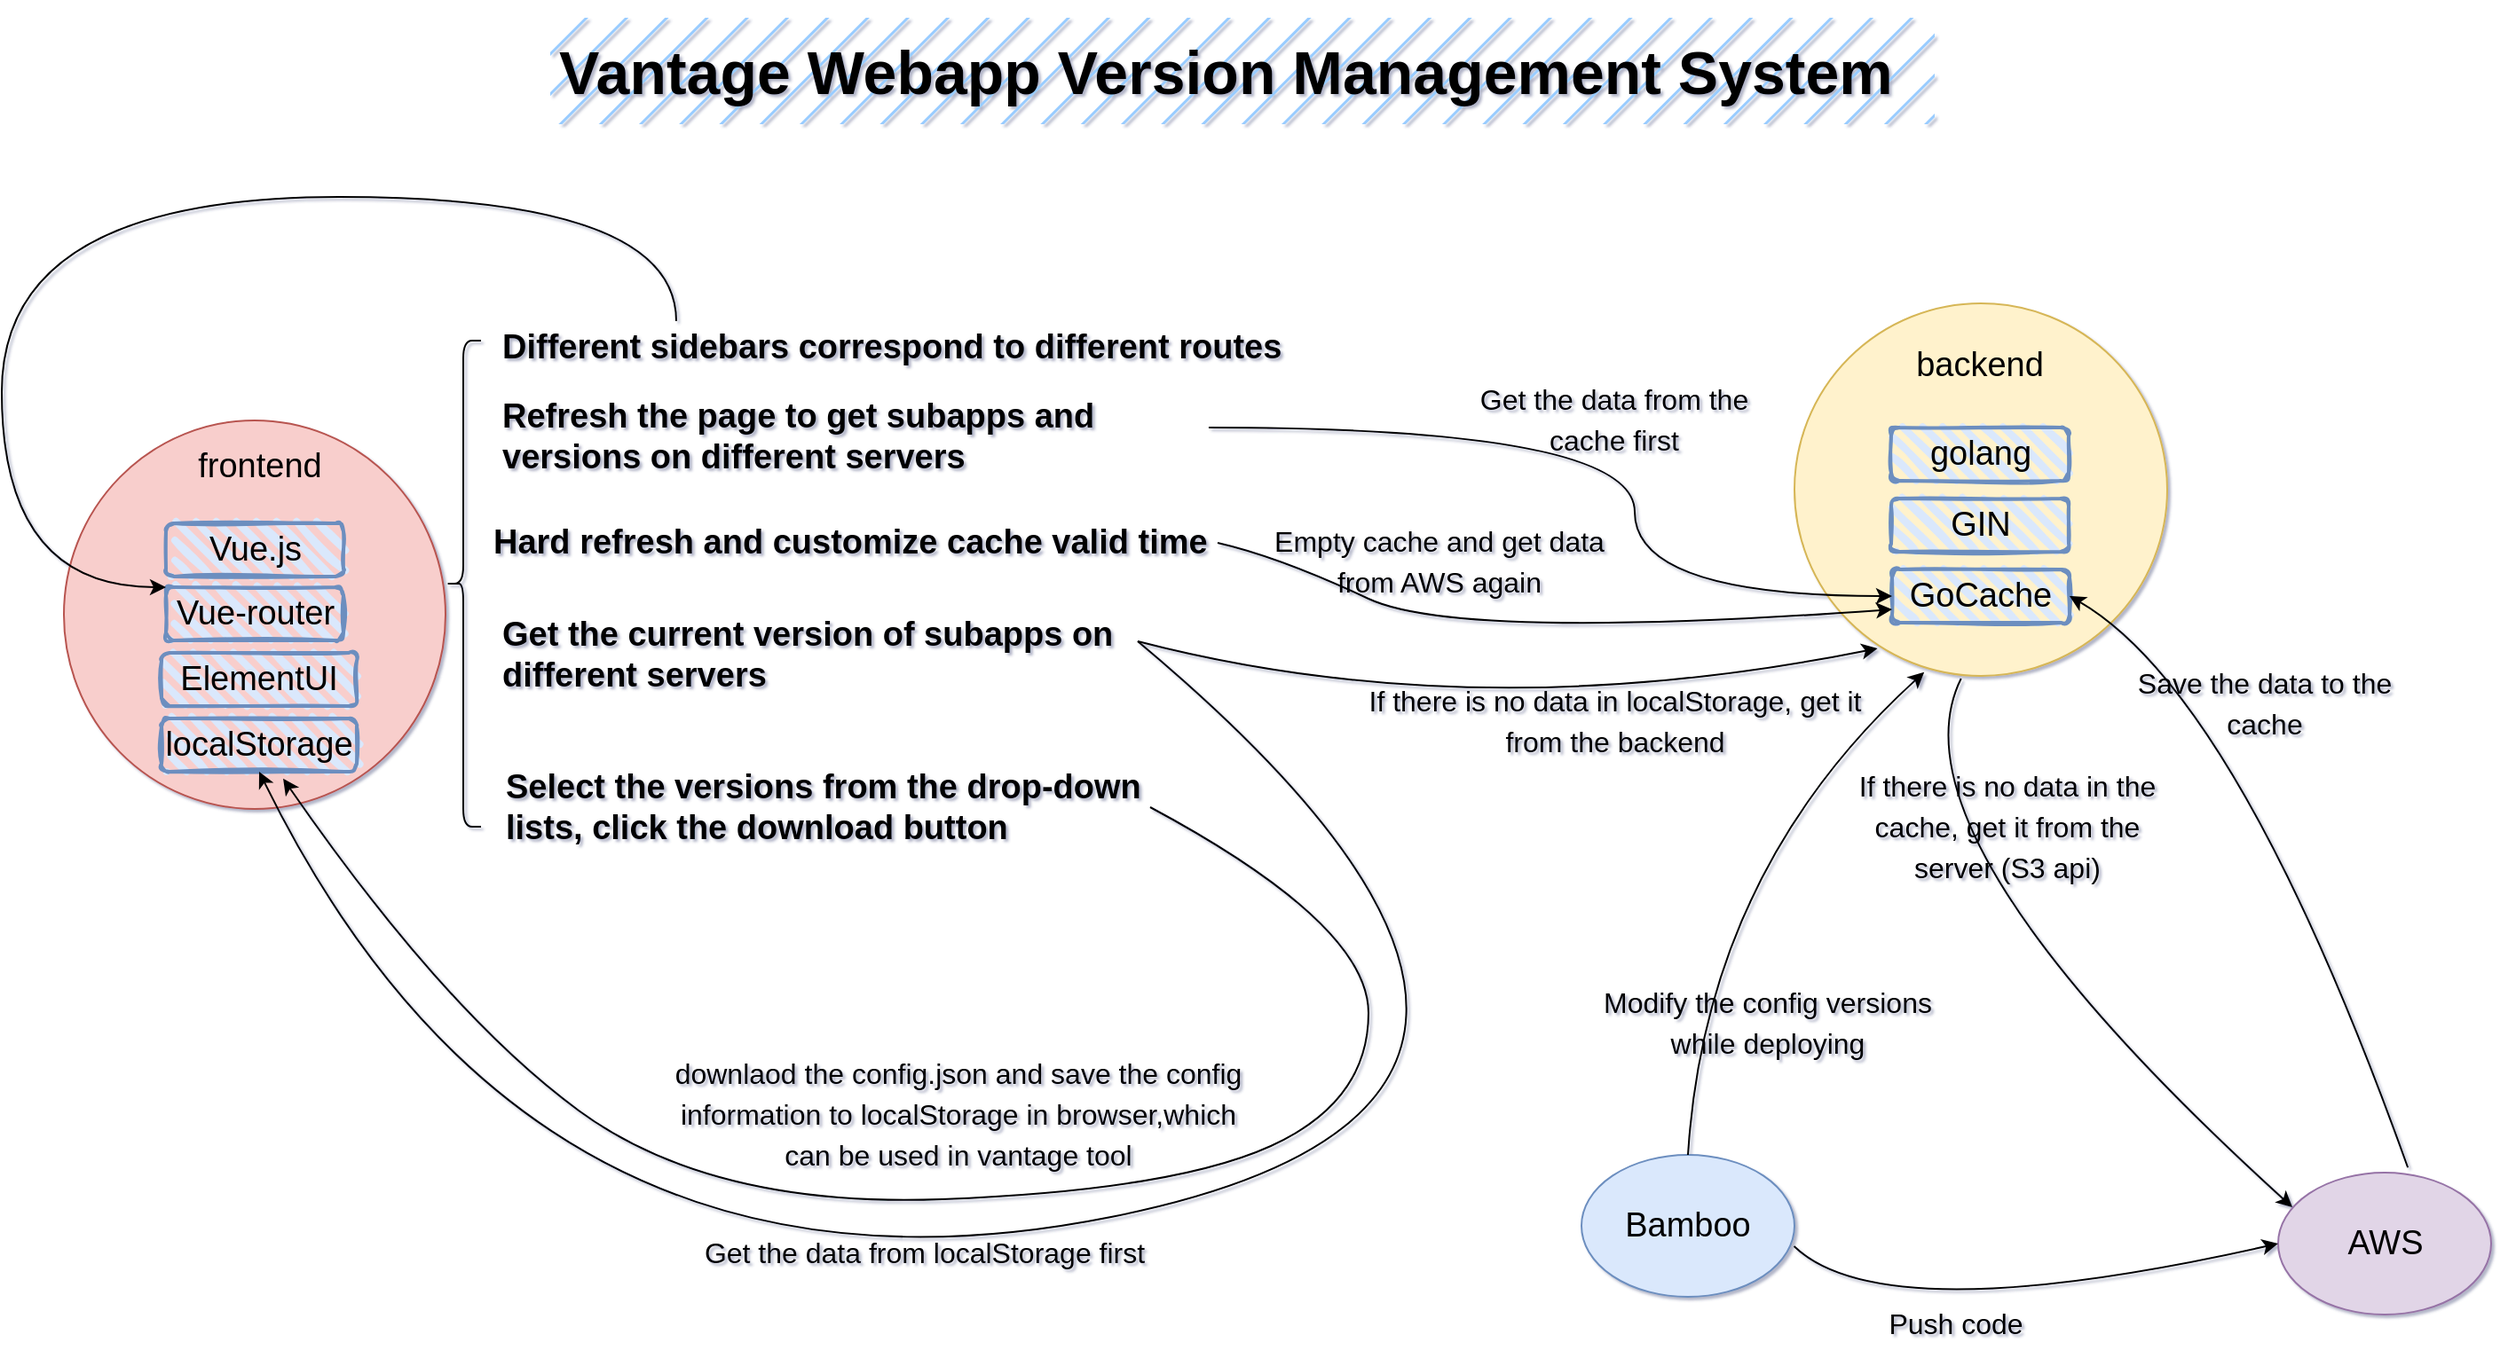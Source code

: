 <mxfile version="20.2.6" type="github" pages="2">
  <diagram id="A9Q-UcqaSSHVSJC6LxS7" name="第 1 页">
    <mxGraphModel dx="3874" dy="1157" grid="0" gridSize="10" guides="1" tooltips="1" connect="1" arrows="1" fold="1" page="0" pageScale="1" pageWidth="827" pageHeight="1169" background="#ffffff" math="0" shadow="1">
      <root>
        <mxCell id="0" />
        <mxCell id="1" parent="0" />
        <mxCell id="O27Q3A0dz7naOp8tt0iU-1" value="" style="ellipse;whiteSpace=wrap;html=1;fillColor=#f8cecc;strokeColor=#b85450;" parent="1" vertex="1">
          <mxGeometry x="-1625" y="76" width="215" height="219" as="geometry" />
        </mxCell>
        <mxCell id="O27Q3A0dz7naOp8tt0iU-2" value="" style="ellipse;whiteSpace=wrap;html=1;fillColor=#fff2cc;strokeColor=#d6b656;" parent="1" vertex="1">
          <mxGeometry x="-650" y="10" width="210" height="210" as="geometry" />
        </mxCell>
        <mxCell id="O27Q3A0dz7naOp8tt0iU-3" value="&lt;font style=&quot;font-size: 19px;&quot;&gt;frontend&lt;/font&gt;" style="text;html=1;strokeColor=none;fillColor=none;align=center;verticalAlign=middle;whiteSpace=wrap;rounded=0;" parent="1" vertex="1">
          <mxGeometry x="-1552.5" y="87" width="75" height="30" as="geometry" />
        </mxCell>
        <mxCell id="O27Q3A0dz7naOp8tt0iU-11" value="&lt;font style=&quot;font-size: 19px;&quot;&gt;backend&lt;/font&gt;" style="text;html=1;strokeColor=none;fillColor=none;align=center;verticalAlign=middle;whiteSpace=wrap;rounded=0;" parent="1" vertex="1">
          <mxGeometry x="-583" y="30" width="75" height="30" as="geometry" />
        </mxCell>
        <mxCell id="O27Q3A0dz7naOp8tt0iU-22" value="Vue.js" style="rounded=1;whiteSpace=wrap;html=1;strokeWidth=2;fillWeight=4;hachureGap=8;hachureAngle=45;fillColor=#dae8fc;sketch=1;fontSize=19;strokeColor=#6c8ebf;" parent="1" vertex="1">
          <mxGeometry x="-1567.5" y="134" width="100" height="30" as="geometry" />
        </mxCell>
        <mxCell id="O27Q3A0dz7naOp8tt0iU-23" value="Vue-router" style="rounded=1;whiteSpace=wrap;html=1;strokeWidth=2;fillWeight=4;hachureGap=8;hachureAngle=45;fillColor=#dae8fc;sketch=1;fontSize=19;strokeColor=#6c8ebf;" parent="1" vertex="1">
          <mxGeometry x="-1567.5" y="170" width="100" height="30" as="geometry" />
        </mxCell>
        <mxCell id="O27Q3A0dz7naOp8tt0iU-24" value="localStorage" style="rounded=1;whiteSpace=wrap;html=1;strokeWidth=2;fillWeight=4;hachureGap=8;hachureAngle=45;fillColor=#dae8fc;sketch=1;fontSize=19;strokeColor=#6c8ebf;" parent="1" vertex="1">
          <mxGeometry x="-1570" y="244" width="110" height="30" as="geometry" />
        </mxCell>
        <mxCell id="O27Q3A0dz7naOp8tt0iU-27" value="golang" style="rounded=1;whiteSpace=wrap;html=1;strokeWidth=2;fillWeight=4;hachureGap=8;hachureAngle=45;fillColor=#dae8fc;sketch=1;fontSize=19;strokeColor=#6c8ebf;" parent="1" vertex="1">
          <mxGeometry x="-595.5" y="80" width="100" height="30" as="geometry" />
        </mxCell>
        <mxCell id="O27Q3A0dz7naOp8tt0iU-28" value="GIN" style="rounded=1;whiteSpace=wrap;html=1;strokeWidth=2;fillWeight=4;hachureGap=8;hachureAngle=45;fillColor=#dae8fc;sketch=1;fontSize=19;strokeColor=#6c8ebf;" parent="1" vertex="1">
          <mxGeometry x="-595.5" y="120" width="100" height="30" as="geometry" />
        </mxCell>
        <mxCell id="O27Q3A0dz7naOp8tt0iU-29" value="GoCache" style="rounded=1;whiteSpace=wrap;html=1;strokeWidth=2;fillWeight=4;hachureGap=8;hachureAngle=45;fillColor=#dae8fc;sketch=1;fontSize=19;strokeColor=#6c8ebf;" parent="1" vertex="1">
          <mxGeometry x="-595" y="160" width="100" height="30" as="geometry" />
        </mxCell>
        <mxCell id="O27Q3A0dz7naOp8tt0iU-37" value="" style="shape=curlyBracket;whiteSpace=wrap;html=1;rounded=1;fontSize=19;" parent="1" vertex="1">
          <mxGeometry x="-1410" y="31" width="20" height="274" as="geometry" />
        </mxCell>
        <mxCell id="O27Q3A0dz7naOp8tt0iU-41" value="&lt;b&gt;Different sidebars correspond to different routes&lt;/b&gt;" style="text;html=1;align=left;verticalAlign=middle;whiteSpace=wrap;rounded=0;fontSize=19;shadow=0;glass=0;fillStyle=auto;" parent="1" vertex="1">
          <mxGeometry x="-1380" y="20" width="450" height="30" as="geometry" />
        </mxCell>
        <mxCell id="O27Q3A0dz7naOp8tt0iU-43" value="&lt;b&gt;Refresh the page to get subapps and versions on different servers&lt;/b&gt;" style="text;html=1;align=left;verticalAlign=middle;whiteSpace=wrap;rounded=0;fontSize=19;shadow=0;glass=0;fillStyle=auto;" parent="1" vertex="1">
          <mxGeometry x="-1380" y="70" width="410" height="30" as="geometry" />
        </mxCell>
        <mxCell id="O27Q3A0dz7naOp8tt0iU-51" value="" style="edgeStyle=orthogonalEdgeStyle;elbow=horizontal;endArrow=classic;html=1;rounded=0;fontSize=19;curved=1;entryX=0;entryY=0;entryDx=0;entryDy=0;fillColor=#f5f5f5;strokeColor=#000000;" parent="1" source="O27Q3A0dz7naOp8tt0iU-41" target="O27Q3A0dz7naOp8tt0iU-23" edge="1">
          <mxGeometry width="50" height="50" relative="1" as="geometry">
            <mxPoint x="-1280" y="10" as="sourcePoint" />
            <mxPoint x="-1585" y="150" as="targetPoint" />
            <Array as="points">
              <mxPoint x="-1280" y="-50" />
              <mxPoint x="-1660" y="-50" />
              <mxPoint x="-1660" y="170" />
            </Array>
          </mxGeometry>
        </mxCell>
        <mxCell id="uOYiUQgheM6uBUmsLffs-1" value="" style="edgeStyle=orthogonalEdgeStyle;elbow=horizontal;endArrow=classic;html=1;rounded=0;fontSize=19;curved=1;entryX=0;entryY=0.5;entryDx=0;entryDy=0;fillColor=#f5f5f5;strokeColor=#000000;" parent="1" target="O27Q3A0dz7naOp8tt0iU-29" edge="1">
          <mxGeometry width="50" height="50" relative="1" as="geometry">
            <mxPoint x="-980" y="80" as="sourcePoint" />
            <mxPoint x="-870" y="270" as="targetPoint" />
            <Array as="points">
              <mxPoint x="-740" y="80" />
              <mxPoint x="-740" y="175" />
            </Array>
          </mxGeometry>
        </mxCell>
        <mxCell id="uOYiUQgheM6uBUmsLffs-4" value="Bamboo" style="ellipse;whiteSpace=wrap;html=1;shadow=0;glass=0;fillStyle=auto;fontSize=19;fillColor=#dae8fc;strokeColor=#6c8ebf;" parent="1" vertex="1">
          <mxGeometry x="-770" y="490" width="120" height="80" as="geometry" />
        </mxCell>
        <mxCell id="uOYiUQgheM6uBUmsLffs-5" value="AWS" style="ellipse;whiteSpace=wrap;html=1;shadow=0;glass=0;fillStyle=auto;fontSize=19;fillColor=#e1d5e7;strokeColor=#9673a6;" parent="1" vertex="1">
          <mxGeometry x="-377.5" y="500" width="120" height="80" as="geometry" />
        </mxCell>
        <mxCell id="uOYiUQgheM6uBUmsLffs-7" value="" style="curved=1;endArrow=classic;html=1;rounded=0;fontSize=19;elbow=vertical;exitX=0.447;exitY=1.007;exitDx=0;exitDy=0;exitPerimeter=0;entryX=0.067;entryY=0.244;entryDx=0;entryDy=0;entryPerimeter=0;" parent="1" source="O27Q3A0dz7naOp8tt0iU-2" target="uOYiUQgheM6uBUmsLffs-5" edge="1">
          <mxGeometry width="50" height="50" relative="1" as="geometry">
            <mxPoint x="-830" y="220" as="sourcePoint" />
            <mxPoint x="-780" y="170" as="targetPoint" />
            <Array as="points">
              <mxPoint x="-600" y="310" />
            </Array>
          </mxGeometry>
        </mxCell>
        <mxCell id="uOYiUQgheM6uBUmsLffs-8" value="" style="curved=1;endArrow=classic;html=1;rounded=0;fontSize=19;elbow=vertical;entryX=1;entryY=0.5;entryDx=0;entryDy=0;exitX=0.609;exitY=-0.036;exitDx=0;exitDy=0;exitPerimeter=0;" parent="1" source="uOYiUQgheM6uBUmsLffs-5" target="O27Q3A0dz7naOp8tt0iU-29" edge="1">
          <mxGeometry width="50" height="50" relative="1" as="geometry">
            <mxPoint x="-440" y="320" as="sourcePoint" />
            <mxPoint x="-470" y="220" as="targetPoint" />
            <Array as="points">
              <mxPoint x="-400" y="230" />
            </Array>
          </mxGeometry>
        </mxCell>
        <mxCell id="uOYiUQgheM6uBUmsLffs-10" value="&lt;font style=&quot;font-size: 16px;&quot;&gt;Save the data to the cache&lt;/font&gt;" style="text;html=1;strokeColor=none;fillColor=none;align=center;verticalAlign=middle;whiteSpace=wrap;rounded=0;shadow=0;glass=0;fillStyle=auto;fontSize=19;" parent="1" vertex="1">
          <mxGeometry x="-460" y="220" width="150" height="30" as="geometry" />
        </mxCell>
        <mxCell id="uOYiUQgheM6uBUmsLffs-11" value="&lt;b&gt;Hard refresh and&amp;nbsp;customize cache valid time&lt;/b&gt;" style="text;html=1;align=left;verticalAlign=middle;whiteSpace=wrap;rounded=0;fontSize=19;shadow=0;glass=0;fillStyle=auto;" parent="1" vertex="1">
          <mxGeometry x="-1385" y="130" width="410" height="30" as="geometry" />
        </mxCell>
        <mxCell id="uOYiUQgheM6uBUmsLffs-13" value="" style="curved=1;endArrow=classic;html=1;rounded=0;fontSize=19;fontColor=#000000;strokeColor=#000000;elbow=vertical;entryX=0;entryY=0.75;entryDx=0;entryDy=0;exitX=1;exitY=0.5;exitDx=0;exitDy=0;" parent="1" source="uOYiUQgheM6uBUmsLffs-11" target="O27Q3A0dz7naOp8tt0iU-29" edge="1">
          <mxGeometry width="50" height="50" relative="1" as="geometry">
            <mxPoint x="-970" y="150" as="sourcePoint" />
            <mxPoint x="-770" y="150" as="targetPoint" />
            <Array as="points">
              <mxPoint x="-940" y="153" />
              <mxPoint x="-840" y="200" />
            </Array>
          </mxGeometry>
        </mxCell>
        <mxCell id="uOYiUQgheM6uBUmsLffs-14" value="&lt;b&gt;Get the current version of subapps on different servers&lt;/b&gt;" style="text;html=1;align=left;verticalAlign=middle;whiteSpace=wrap;rounded=0;fontSize=19;shadow=0;glass=0;fillStyle=auto;" parent="1" vertex="1">
          <mxGeometry x="-1380" y="193" width="360" height="30" as="geometry" />
        </mxCell>
        <mxCell id="uOYiUQgheM6uBUmsLffs-15" value="" style="curved=1;endArrow=classic;html=1;rounded=0;fontSize=19;fontColor=#000000;strokeColor=#000000;elbow=vertical;exitX=1;exitY=0.25;exitDx=0;exitDy=0;entryX=0.5;entryY=1;entryDx=0;entryDy=0;" parent="1" source="uOYiUQgheM6uBUmsLffs-14" target="O27Q3A0dz7naOp8tt0iU-24" edge="1">
          <mxGeometry width="50" height="50" relative="1" as="geometry">
            <mxPoint x="-970" y="190" as="sourcePoint" />
            <mxPoint x="-1350" y="380" as="targetPoint" />
            <Array as="points">
              <mxPoint x="-710" y="460" />
              <mxPoint x="-1360" y="590" />
            </Array>
          </mxGeometry>
        </mxCell>
        <mxCell id="uOYiUQgheM6uBUmsLffs-18" value="" style="curved=1;endArrow=classic;html=1;rounded=0;fontSize=19;fontColor=#000000;strokeColor=#000000;elbow=vertical;exitX=1;exitY=0.25;exitDx=0;exitDy=0;entryX=0.223;entryY=0.926;entryDx=0;entryDy=0;entryPerimeter=0;" parent="1" source="uOYiUQgheM6uBUmsLffs-14" target="O27Q3A0dz7naOp8tt0iU-2" edge="1">
          <mxGeometry width="50" height="50" relative="1" as="geometry">
            <mxPoint x="-830" y="300" as="sourcePoint" />
            <mxPoint x="-780" y="250" as="targetPoint" />
            <Array as="points">
              <mxPoint x="-830" y="250" />
            </Array>
          </mxGeometry>
        </mxCell>
        <mxCell id="uOYiUQgheM6uBUmsLffs-19" value="&lt;b&gt;Select the versions from the drop-down lists, click the download button&lt;/b&gt;" style="text;html=1;align=left;verticalAlign=middle;whiteSpace=wrap;rounded=0;fontSize=19;shadow=0;glass=0;fillStyle=auto;" parent="1" vertex="1">
          <mxGeometry x="-1378" y="279" width="365" height="30" as="geometry" />
        </mxCell>
        <mxCell id="uOYiUQgheM6uBUmsLffs-21" value="" style="curved=1;endArrow=classic;html=1;rounded=0;fontSize=19;fontColor=#000000;strokeColor=#000000;elbow=vertical;entryX=0.623;entryY=1.129;entryDx=0;entryDy=0;entryPerimeter=0;exitX=1;exitY=0.5;exitDx=0;exitDy=0;" parent="1" source="uOYiUQgheM6uBUmsLffs-19" target="O27Q3A0dz7naOp8tt0iU-24" edge="1">
          <mxGeometry width="50" height="50" relative="1" as="geometry">
            <mxPoint x="-1000" y="280" as="sourcePoint" />
            <mxPoint x="-1370" y="350" as="targetPoint" />
            <Array as="points">
              <mxPoint x="-890" y="360" />
              <mxPoint x="-890" y="460" />
              <mxPoint x="-1000" y="510" />
              <mxPoint x="-1260" y="520" />
              <mxPoint x="-1410" y="410" />
            </Array>
          </mxGeometry>
        </mxCell>
        <mxCell id="uOYiUQgheM6uBUmsLffs-24" value="" style="curved=1;endArrow=classic;html=1;rounded=0;fontSize=19;fontColor=#000000;strokeColor=#000000;elbow=vertical;entryX=0.348;entryY=0.99;entryDx=0;entryDy=0;entryPerimeter=0;exitX=0.5;exitY=0;exitDx=0;exitDy=0;" parent="1" source="uOYiUQgheM6uBUmsLffs-4" target="O27Q3A0dz7naOp8tt0iU-2" edge="1">
          <mxGeometry width="50" height="50" relative="1" as="geometry">
            <mxPoint x="-780" y="340" as="sourcePoint" />
            <mxPoint x="-730" y="290" as="targetPoint" />
            <Array as="points">
              <mxPoint x="-700" y="330" />
            </Array>
          </mxGeometry>
        </mxCell>
        <mxCell id="uOYiUQgheM6uBUmsLffs-25" value="" style="curved=1;endArrow=classic;html=1;rounded=0;fontSize=19;fontColor=#000000;strokeColor=#000000;elbow=vertical;exitX=0.998;exitY=0.644;exitDx=0;exitDy=0;entryX=0;entryY=0.5;entryDx=0;entryDy=0;exitPerimeter=0;" parent="1" source="uOYiUQgheM6uBUmsLffs-4" target="uOYiUQgheM6uBUmsLffs-5" edge="1">
          <mxGeometry width="50" height="50" relative="1" as="geometry">
            <mxPoint x="-780" y="340" as="sourcePoint" />
            <mxPoint x="-520" y="370" as="targetPoint" />
            <Array as="points">
              <mxPoint x="-600" y="590" />
            </Array>
          </mxGeometry>
        </mxCell>
        <mxCell id="uOYiUQgheM6uBUmsLffs-26" value="&lt;font style=&quot;font-size: 16px;&quot;&gt;Push code&lt;/font&gt;" style="text;html=1;strokeColor=none;fillColor=none;align=center;verticalAlign=middle;whiteSpace=wrap;rounded=0;shadow=0;glass=0;fillStyle=auto;fontSize=19;fontColor=#000000;" parent="1" vertex="1">
          <mxGeometry x="-610" y="570" width="102" height="30" as="geometry" />
        </mxCell>
        <mxCell id="uOYiUQgheM6uBUmsLffs-28" value="&lt;font style=&quot;font-size: 16px;&quot;&gt;downlaod the config.json and save the config information to localStorage in browser,which can be used in vantage tool&lt;/font&gt;" style="text;html=1;strokeColor=none;fillColor=none;align=center;verticalAlign=middle;whiteSpace=wrap;rounded=0;shadow=0;glass=0;fillStyle=auto;fontSize=19;fontColor=#000000;" parent="1" vertex="1">
          <mxGeometry x="-1292" y="452" width="342" height="30" as="geometry" />
        </mxCell>
        <mxCell id="uOYiUQgheM6uBUmsLffs-30" value="&lt;font style=&quot;font-size: 16px;&quot;&gt;Modify the config versions while deploying&lt;/font&gt;" style="text;html=1;strokeColor=none;fillColor=none;align=center;verticalAlign=middle;whiteSpace=wrap;rounded=0;shadow=0;glass=0;fillStyle=auto;fontSize=19;fontColor=#000000;" parent="1" vertex="1">
          <mxGeometry x="-770" y="400" width="210" height="30" as="geometry" />
        </mxCell>
        <mxCell id="uOYiUQgheM6uBUmsLffs-31" value="&lt;font style=&quot;font-size: 16px;&quot;&gt;Get the data from the cache first&lt;/font&gt;" style="text;html=1;strokeColor=none;fillColor=none;align=center;verticalAlign=middle;whiteSpace=wrap;rounded=0;shadow=0;glass=0;fillStyle=auto;fontSize=19;fontColor=#000000;" parent="1" vertex="1">
          <mxGeometry x="-840" y="60" width="177" height="30" as="geometry" />
        </mxCell>
        <mxCell id="uOYiUQgheM6uBUmsLffs-32" value="&lt;font style=&quot;font-size: 16px;&quot;&gt;Get the data from localStorage first&lt;/font&gt;" style="text;html=1;strokeColor=none;fillColor=none;align=center;verticalAlign=middle;whiteSpace=wrap;rounded=0;shadow=0;glass=0;fillStyle=auto;fontSize=19;fontColor=#000000;" parent="1" vertex="1">
          <mxGeometry x="-1310" y="530" width="340" height="30" as="geometry" />
        </mxCell>
        <mxCell id="uOYiUQgheM6uBUmsLffs-33" value="&lt;font style=&quot;font-size: 16px;&quot;&gt;If there is no data in the cache, get it from the server (S3 api)&lt;/font&gt;" style="text;html=1;strokeColor=none;fillColor=none;align=center;verticalAlign=middle;whiteSpace=wrap;rounded=0;shadow=0;glass=0;fillStyle=auto;fontSize=19;fontColor=#000000;" parent="1" vertex="1">
          <mxGeometry x="-630" y="290" width="200" height="30" as="geometry" />
        </mxCell>
        <mxCell id="uOYiUQgheM6uBUmsLffs-34" value="&lt;font style=&quot;font-size: 16px;&quot;&gt;Empty cache and get data from AWS again&lt;/font&gt;" style="text;html=1;strokeColor=none;fillColor=none;align=center;verticalAlign=middle;whiteSpace=wrap;rounded=0;shadow=0;glass=0;fillStyle=auto;fontSize=19;fontColor=#000000;" parent="1" vertex="1">
          <mxGeometry x="-960" y="140" width="220" height="30" as="geometry" />
        </mxCell>
        <mxCell id="uOYiUQgheM6uBUmsLffs-35" value="&lt;font style=&quot;font-size: 16px;&quot;&gt;If there is no data in localStorage, get it from the backend&lt;/font&gt;" style="text;html=1;strokeColor=none;fillColor=none;align=center;verticalAlign=middle;whiteSpace=wrap;rounded=0;shadow=0;glass=0;fillStyle=auto;fontSize=19;fontColor=#000000;" parent="1" vertex="1">
          <mxGeometry x="-896.5" y="230" width="290" height="30" as="geometry" />
        </mxCell>
        <mxCell id="uOYiUQgheM6uBUmsLffs-37" value="&lt;h1&gt;&lt;font style=&quot;font-size: 34px;&quot;&gt;Vantage Webapp Version Management System&amp;nbsp;&lt;/font&gt;&lt;/h1&gt;" style="text;html=1;spacing=5;spacingTop=-20;whiteSpace=wrap;overflow=hidden;rounded=0;shadow=0;glass=0;fillStyle=hatch;fontSize=16;fillColor=#99CCFF;" parent="1" vertex="1">
          <mxGeometry x="-1351" y="-151" width="780" height="60" as="geometry" />
        </mxCell>
        <mxCell id="ickECG6CNu-7Yrr49EZT-1" value="ElementUI" style="rounded=1;whiteSpace=wrap;html=1;strokeWidth=2;fillWeight=4;hachureGap=8;hachureAngle=45;fillColor=#dae8fc;sketch=1;fontSize=19;strokeColor=#6c8ebf;" parent="1" vertex="1">
          <mxGeometry x="-1570" y="207" width="110" height="30" as="geometry" />
        </mxCell>
      </root>
    </mxGraphModel>
  </diagram>
  <diagram id="2cZ35FefY5UWwvedoEOA" name="第 2 页">
    <mxGraphModel dx="654" dy="504" grid="1" gridSize="10" guides="1" tooltips="1" connect="1" arrows="1" fold="1" page="0" pageScale="1" pageWidth="827" pageHeight="1169" math="0" shadow="0">
      <root>
        <mxCell id="0" />
        <mxCell id="1" parent="0" />
      </root>
    </mxGraphModel>
  </diagram>
</mxfile>
